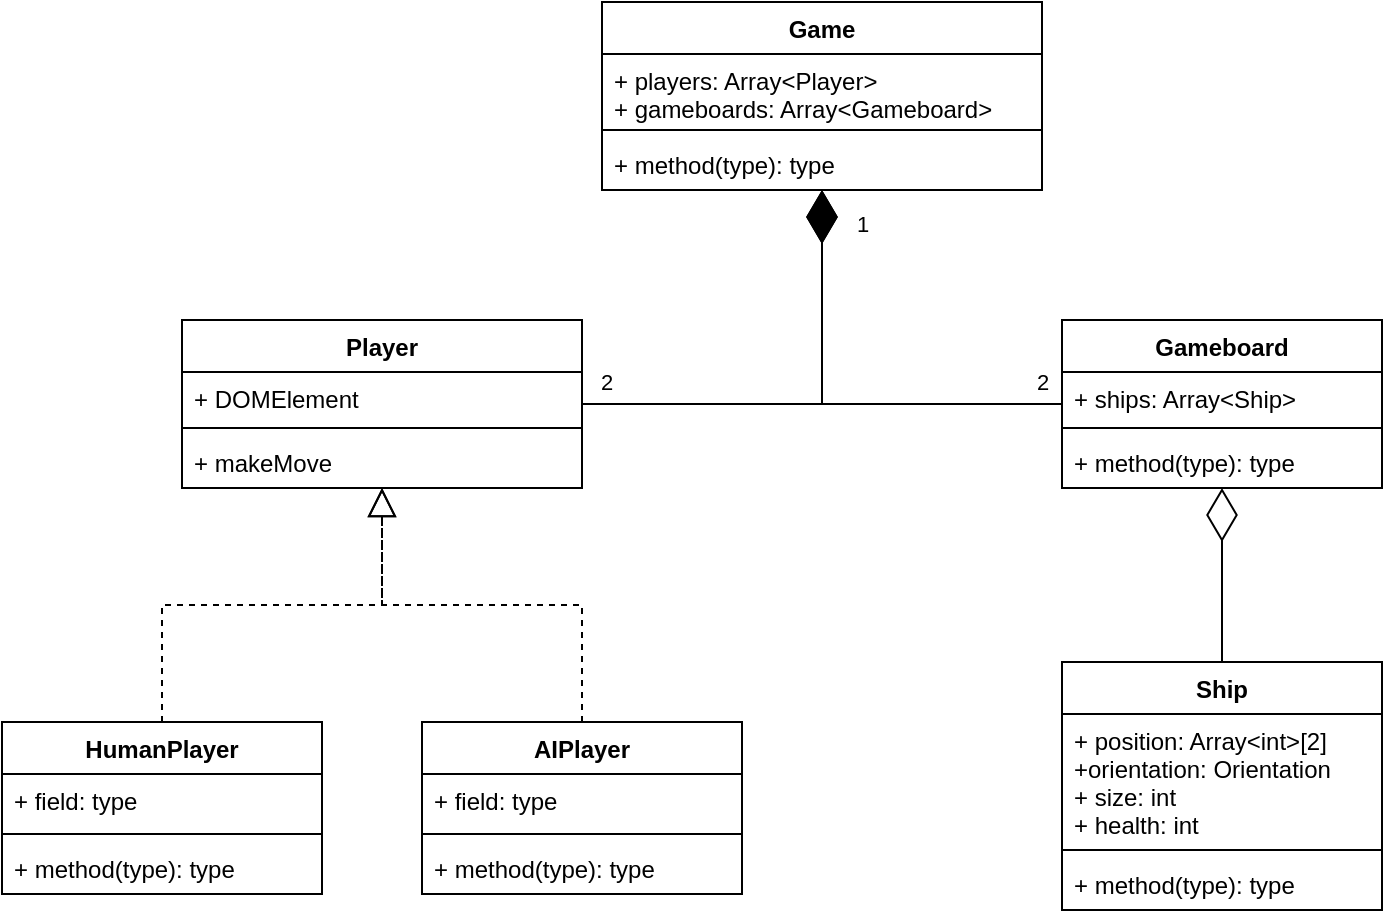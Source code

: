 <mxfile version="20.3.0" type="device"><diagram id="C5RBs43oDa-KdzZeNtuy" name="Page-1"><mxGraphModel dx="981" dy="597" grid="1" gridSize="10" guides="1" tooltips="1" connect="1" arrows="1" fold="1" page="1" pageScale="1" pageWidth="827" pageHeight="1169" math="0" shadow="0"><root><mxCell id="WIyWlLk6GJQsqaUBKTNV-0"/><mxCell id="WIyWlLk6GJQsqaUBKTNV-1" parent="WIyWlLk6GJQsqaUBKTNV-0"/><mxCell id="sW7QuzyX8_GbhRNPCdG3-0" value="Game" style="swimlane;fontStyle=1;align=center;verticalAlign=top;childLayout=stackLayout;horizontal=1;startSize=26;horizontalStack=0;resizeParent=1;resizeParentMax=0;resizeLast=0;collapsible=1;marginBottom=0;" vertex="1" parent="WIyWlLk6GJQsqaUBKTNV-1"><mxGeometry x="300" y="20" width="220" height="94" as="geometry"/></mxCell><mxCell id="sW7QuzyX8_GbhRNPCdG3-1" value="+ players: Array&lt;Player&gt;&#10;+ gameboards: Array&lt;Gameboard&gt;" style="text;strokeColor=none;fillColor=none;align=left;verticalAlign=top;spacingLeft=4;spacingRight=4;overflow=hidden;rotatable=0;points=[[0,0.5],[1,0.5]];portConstraint=eastwest;" vertex="1" parent="sW7QuzyX8_GbhRNPCdG3-0"><mxGeometry y="26" width="220" height="34" as="geometry"/></mxCell><mxCell id="sW7QuzyX8_GbhRNPCdG3-2" value="" style="line;strokeWidth=1;fillColor=none;align=left;verticalAlign=middle;spacingTop=-1;spacingLeft=3;spacingRight=3;rotatable=0;labelPosition=right;points=[];portConstraint=eastwest;strokeColor=inherit;" vertex="1" parent="sW7QuzyX8_GbhRNPCdG3-0"><mxGeometry y="60" width="220" height="8" as="geometry"/></mxCell><mxCell id="sW7QuzyX8_GbhRNPCdG3-3" value="+ method(type): type" style="text;strokeColor=none;fillColor=none;align=left;verticalAlign=top;spacingLeft=4;spacingRight=4;overflow=hidden;rotatable=0;points=[[0,0.5],[1,0.5]];portConstraint=eastwest;" vertex="1" parent="sW7QuzyX8_GbhRNPCdG3-0"><mxGeometry y="68" width="220" height="26" as="geometry"/></mxCell><mxCell id="sW7QuzyX8_GbhRNPCdG3-4" value="Gameboard&#10;" style="swimlane;fontStyle=1;align=center;verticalAlign=top;childLayout=stackLayout;horizontal=1;startSize=26;horizontalStack=0;resizeParent=1;resizeParentMax=0;resizeLast=0;collapsible=1;marginBottom=0;" vertex="1" parent="WIyWlLk6GJQsqaUBKTNV-1"><mxGeometry x="530" y="179" width="160" height="84" as="geometry"/></mxCell><mxCell id="sW7QuzyX8_GbhRNPCdG3-5" value="+ ships: Array&lt;Ship&gt;" style="text;strokeColor=none;fillColor=none;align=left;verticalAlign=top;spacingLeft=4;spacingRight=4;overflow=hidden;rotatable=0;points=[[0,0.5],[1,0.5]];portConstraint=eastwest;" vertex="1" parent="sW7QuzyX8_GbhRNPCdG3-4"><mxGeometry y="26" width="160" height="24" as="geometry"/></mxCell><mxCell id="sW7QuzyX8_GbhRNPCdG3-6" value="" style="line;strokeWidth=1;fillColor=none;align=left;verticalAlign=middle;spacingTop=-1;spacingLeft=3;spacingRight=3;rotatable=0;labelPosition=right;points=[];portConstraint=eastwest;strokeColor=inherit;" vertex="1" parent="sW7QuzyX8_GbhRNPCdG3-4"><mxGeometry y="50" width="160" height="8" as="geometry"/></mxCell><mxCell id="sW7QuzyX8_GbhRNPCdG3-7" value="+ method(type): type" style="text;strokeColor=none;fillColor=none;align=left;verticalAlign=top;spacingLeft=4;spacingRight=4;overflow=hidden;rotatable=0;points=[[0,0.5],[1,0.5]];portConstraint=eastwest;" vertex="1" parent="sW7QuzyX8_GbhRNPCdG3-4"><mxGeometry y="58" width="160" height="26" as="geometry"/></mxCell><mxCell id="sW7QuzyX8_GbhRNPCdG3-12" value="Player" style="swimlane;fontStyle=1;align=center;verticalAlign=top;childLayout=stackLayout;horizontal=1;startSize=26;horizontalStack=0;resizeParent=1;resizeParentMax=0;resizeLast=0;collapsible=1;marginBottom=0;" vertex="1" parent="WIyWlLk6GJQsqaUBKTNV-1"><mxGeometry x="90" y="179" width="200" height="84" as="geometry"/></mxCell><mxCell id="sW7QuzyX8_GbhRNPCdG3-13" value="+ DOMElement" style="text;strokeColor=none;fillColor=none;align=left;verticalAlign=top;spacingLeft=4;spacingRight=4;overflow=hidden;rotatable=0;points=[[0,0.5],[1,0.5]];portConstraint=eastwest;" vertex="1" parent="sW7QuzyX8_GbhRNPCdG3-12"><mxGeometry y="26" width="200" height="24" as="geometry"/></mxCell><mxCell id="sW7QuzyX8_GbhRNPCdG3-14" value="" style="line;strokeWidth=1;fillColor=none;align=left;verticalAlign=middle;spacingTop=-1;spacingLeft=3;spacingRight=3;rotatable=0;labelPosition=right;points=[];portConstraint=eastwest;strokeColor=inherit;" vertex="1" parent="sW7QuzyX8_GbhRNPCdG3-12"><mxGeometry y="50" width="200" height="8" as="geometry"/></mxCell><mxCell id="sW7QuzyX8_GbhRNPCdG3-15" value="+ makeMove" style="text;strokeColor=none;fillColor=none;align=left;verticalAlign=top;spacingLeft=4;spacingRight=4;overflow=hidden;rotatable=0;points=[[0,0.5],[1,0.5]];portConstraint=eastwest;" vertex="1" parent="sW7QuzyX8_GbhRNPCdG3-12"><mxGeometry y="58" width="200" height="26" as="geometry"/></mxCell><mxCell id="sW7QuzyX8_GbhRNPCdG3-16" value="" style="endArrow=block;dashed=1;endFill=0;endSize=12;html=1;rounded=0;edgeStyle=orthogonalEdgeStyle;" edge="1" parent="WIyWlLk6GJQsqaUBKTNV-1" source="sW7QuzyX8_GbhRNPCdG3-17" target="sW7QuzyX8_GbhRNPCdG3-12"><mxGeometry width="160" relative="1" as="geometry"><mxPoint x="590" y="380" as="sourcePoint"/><mxPoint x="640" y="340" as="targetPoint"/></mxGeometry></mxCell><mxCell id="sW7QuzyX8_GbhRNPCdG3-17" value="HumanPlayer&#10;" style="swimlane;fontStyle=1;align=center;verticalAlign=top;childLayout=stackLayout;horizontal=1;startSize=26;horizontalStack=0;resizeParent=1;resizeParentMax=0;resizeLast=0;collapsible=1;marginBottom=0;" vertex="1" parent="WIyWlLk6GJQsqaUBKTNV-1"><mxGeometry y="380" width="160" height="86" as="geometry"/></mxCell><mxCell id="sW7QuzyX8_GbhRNPCdG3-18" value="+ field: type" style="text;strokeColor=none;fillColor=none;align=left;verticalAlign=top;spacingLeft=4;spacingRight=4;overflow=hidden;rotatable=0;points=[[0,0.5],[1,0.5]];portConstraint=eastwest;" vertex="1" parent="sW7QuzyX8_GbhRNPCdG3-17"><mxGeometry y="26" width="160" height="26" as="geometry"/></mxCell><mxCell id="sW7QuzyX8_GbhRNPCdG3-19" value="" style="line;strokeWidth=1;fillColor=none;align=left;verticalAlign=middle;spacingTop=-1;spacingLeft=3;spacingRight=3;rotatable=0;labelPosition=right;points=[];portConstraint=eastwest;strokeColor=inherit;" vertex="1" parent="sW7QuzyX8_GbhRNPCdG3-17"><mxGeometry y="52" width="160" height="8" as="geometry"/></mxCell><mxCell id="sW7QuzyX8_GbhRNPCdG3-20" value="+ method(type): type" style="text;strokeColor=none;fillColor=none;align=left;verticalAlign=top;spacingLeft=4;spacingRight=4;overflow=hidden;rotatable=0;points=[[0,0.5],[1,0.5]];portConstraint=eastwest;" vertex="1" parent="sW7QuzyX8_GbhRNPCdG3-17"><mxGeometry y="60" width="160" height="26" as="geometry"/></mxCell><mxCell id="sW7QuzyX8_GbhRNPCdG3-21" value="AIPlayer&#10;" style="swimlane;fontStyle=1;align=center;verticalAlign=top;childLayout=stackLayout;horizontal=1;startSize=26;horizontalStack=0;resizeParent=1;resizeParentMax=0;resizeLast=0;collapsible=1;marginBottom=0;" vertex="1" parent="WIyWlLk6GJQsqaUBKTNV-1"><mxGeometry x="210" y="380" width="160" height="86" as="geometry"/></mxCell><mxCell id="sW7QuzyX8_GbhRNPCdG3-22" value="+ field: type" style="text;strokeColor=none;fillColor=none;align=left;verticalAlign=top;spacingLeft=4;spacingRight=4;overflow=hidden;rotatable=0;points=[[0,0.5],[1,0.5]];portConstraint=eastwest;" vertex="1" parent="sW7QuzyX8_GbhRNPCdG3-21"><mxGeometry y="26" width="160" height="26" as="geometry"/></mxCell><mxCell id="sW7QuzyX8_GbhRNPCdG3-23" value="" style="line;strokeWidth=1;fillColor=none;align=left;verticalAlign=middle;spacingTop=-1;spacingLeft=3;spacingRight=3;rotatable=0;labelPosition=right;points=[];portConstraint=eastwest;strokeColor=inherit;" vertex="1" parent="sW7QuzyX8_GbhRNPCdG3-21"><mxGeometry y="52" width="160" height="8" as="geometry"/></mxCell><mxCell id="sW7QuzyX8_GbhRNPCdG3-24" value="+ method(type): type" style="text;strokeColor=none;fillColor=none;align=left;verticalAlign=top;spacingLeft=4;spacingRight=4;overflow=hidden;rotatable=0;points=[[0,0.5],[1,0.5]];portConstraint=eastwest;" vertex="1" parent="sW7QuzyX8_GbhRNPCdG3-21"><mxGeometry y="60" width="160" height="26" as="geometry"/></mxCell><mxCell id="sW7QuzyX8_GbhRNPCdG3-25" value="" style="endArrow=block;dashed=1;endFill=0;endSize=12;html=1;rounded=0;edgeStyle=orthogonalEdgeStyle;" edge="1" parent="WIyWlLk6GJQsqaUBKTNV-1" source="sW7QuzyX8_GbhRNPCdG3-21" target="sW7QuzyX8_GbhRNPCdG3-12"><mxGeometry width="160" relative="1" as="geometry"><mxPoint x="280" y="270" as="sourcePoint"/><mxPoint x="440" y="270" as="targetPoint"/></mxGeometry></mxCell><mxCell id="sW7QuzyX8_GbhRNPCdG3-28" value="" style="endArrow=diamondThin;endFill=1;endSize=24;html=1;rounded=0;edgeStyle=orthogonalEdgeStyle;" edge="1" parent="WIyWlLk6GJQsqaUBKTNV-1" source="sW7QuzyX8_GbhRNPCdG3-4" target="sW7QuzyX8_GbhRNPCdG3-0"><mxGeometry width="160" relative="1" as="geometry"><mxPoint x="220" y="180" as="sourcePoint"/><mxPoint x="220" y="260" as="targetPoint"/></mxGeometry></mxCell><mxCell id="sW7QuzyX8_GbhRNPCdG3-33" value="2" style="edgeLabel;html=1;align=center;verticalAlign=middle;resizable=0;points=[];" vertex="1" connectable="0" parent="sW7QuzyX8_GbhRNPCdG3-28"><mxGeometry x="-0.917" y="2" relative="1" as="geometry"><mxPoint x="-1" y="-13" as="offset"/></mxGeometry></mxCell><mxCell id="sW7QuzyX8_GbhRNPCdG3-29" value="" style="endArrow=diamondThin;endFill=1;endSize=24;html=1;rounded=0;edgeStyle=orthogonalEdgeStyle;" edge="1" parent="WIyWlLk6GJQsqaUBKTNV-1" source="sW7QuzyX8_GbhRNPCdG3-12" target="sW7QuzyX8_GbhRNPCdG3-0"><mxGeometry width="160" relative="1" as="geometry"><mxPoint x="280" y="270" as="sourcePoint"/><mxPoint x="440" y="270" as="targetPoint"/></mxGeometry></mxCell><mxCell id="sW7QuzyX8_GbhRNPCdG3-31" value="2" style="edgeLabel;html=1;align=center;verticalAlign=middle;resizable=0;points=[];" vertex="1" connectable="0" parent="sW7QuzyX8_GbhRNPCdG3-29"><mxGeometry x="-0.695" y="-2" relative="1" as="geometry"><mxPoint x="-23" y="-13" as="offset"/></mxGeometry></mxCell><mxCell id="sW7QuzyX8_GbhRNPCdG3-32" value="1" style="edgeLabel;html=1;align=center;verticalAlign=middle;resizable=0;points=[];" vertex="1" connectable="0" parent="sW7QuzyX8_GbhRNPCdG3-29"><mxGeometry x="0.577" y="-6" relative="1" as="geometry"><mxPoint x="14" y="-31" as="offset"/></mxGeometry></mxCell><mxCell id="sW7QuzyX8_GbhRNPCdG3-35" value="Ship" style="swimlane;fontStyle=1;align=center;verticalAlign=top;childLayout=stackLayout;horizontal=1;startSize=26;horizontalStack=0;resizeParent=1;resizeParentMax=0;resizeLast=0;collapsible=1;marginBottom=0;" vertex="1" parent="WIyWlLk6GJQsqaUBKTNV-1"><mxGeometry x="530" y="350" width="160" height="124" as="geometry"/></mxCell><mxCell id="sW7QuzyX8_GbhRNPCdG3-36" value="+ position: Array&lt;int&gt;[2]&#10;+orientation: Orientation&#10;+ size: int&#10;+ health: int" style="text;strokeColor=none;fillColor=none;align=left;verticalAlign=top;spacingLeft=4;spacingRight=4;overflow=hidden;rotatable=0;points=[[0,0.5],[1,0.5]];portConstraint=eastwest;" vertex="1" parent="sW7QuzyX8_GbhRNPCdG3-35"><mxGeometry y="26" width="160" height="64" as="geometry"/></mxCell><mxCell id="sW7QuzyX8_GbhRNPCdG3-37" value="" style="line;strokeWidth=1;fillColor=none;align=left;verticalAlign=middle;spacingTop=-1;spacingLeft=3;spacingRight=3;rotatable=0;labelPosition=right;points=[];portConstraint=eastwest;strokeColor=inherit;" vertex="1" parent="sW7QuzyX8_GbhRNPCdG3-35"><mxGeometry y="90" width="160" height="8" as="geometry"/></mxCell><mxCell id="sW7QuzyX8_GbhRNPCdG3-38" value="+ method(type): type" style="text;strokeColor=none;fillColor=none;align=left;verticalAlign=top;spacingLeft=4;spacingRight=4;overflow=hidden;rotatable=0;points=[[0,0.5],[1,0.5]];portConstraint=eastwest;" vertex="1" parent="sW7QuzyX8_GbhRNPCdG3-35"><mxGeometry y="98" width="160" height="26" as="geometry"/></mxCell><mxCell id="sW7QuzyX8_GbhRNPCdG3-39" value="" style="endArrow=diamondThin;endFill=0;endSize=24;html=1;rounded=0;" edge="1" parent="WIyWlLk6GJQsqaUBKTNV-1" source="sW7QuzyX8_GbhRNPCdG3-35" target="sW7QuzyX8_GbhRNPCdG3-4"><mxGeometry width="160" relative="1" as="geometry"><mxPoint x="310" y="270" as="sourcePoint"/><mxPoint x="470" y="270" as="targetPoint"/></mxGeometry></mxCell></root></mxGraphModel></diagram></mxfile>